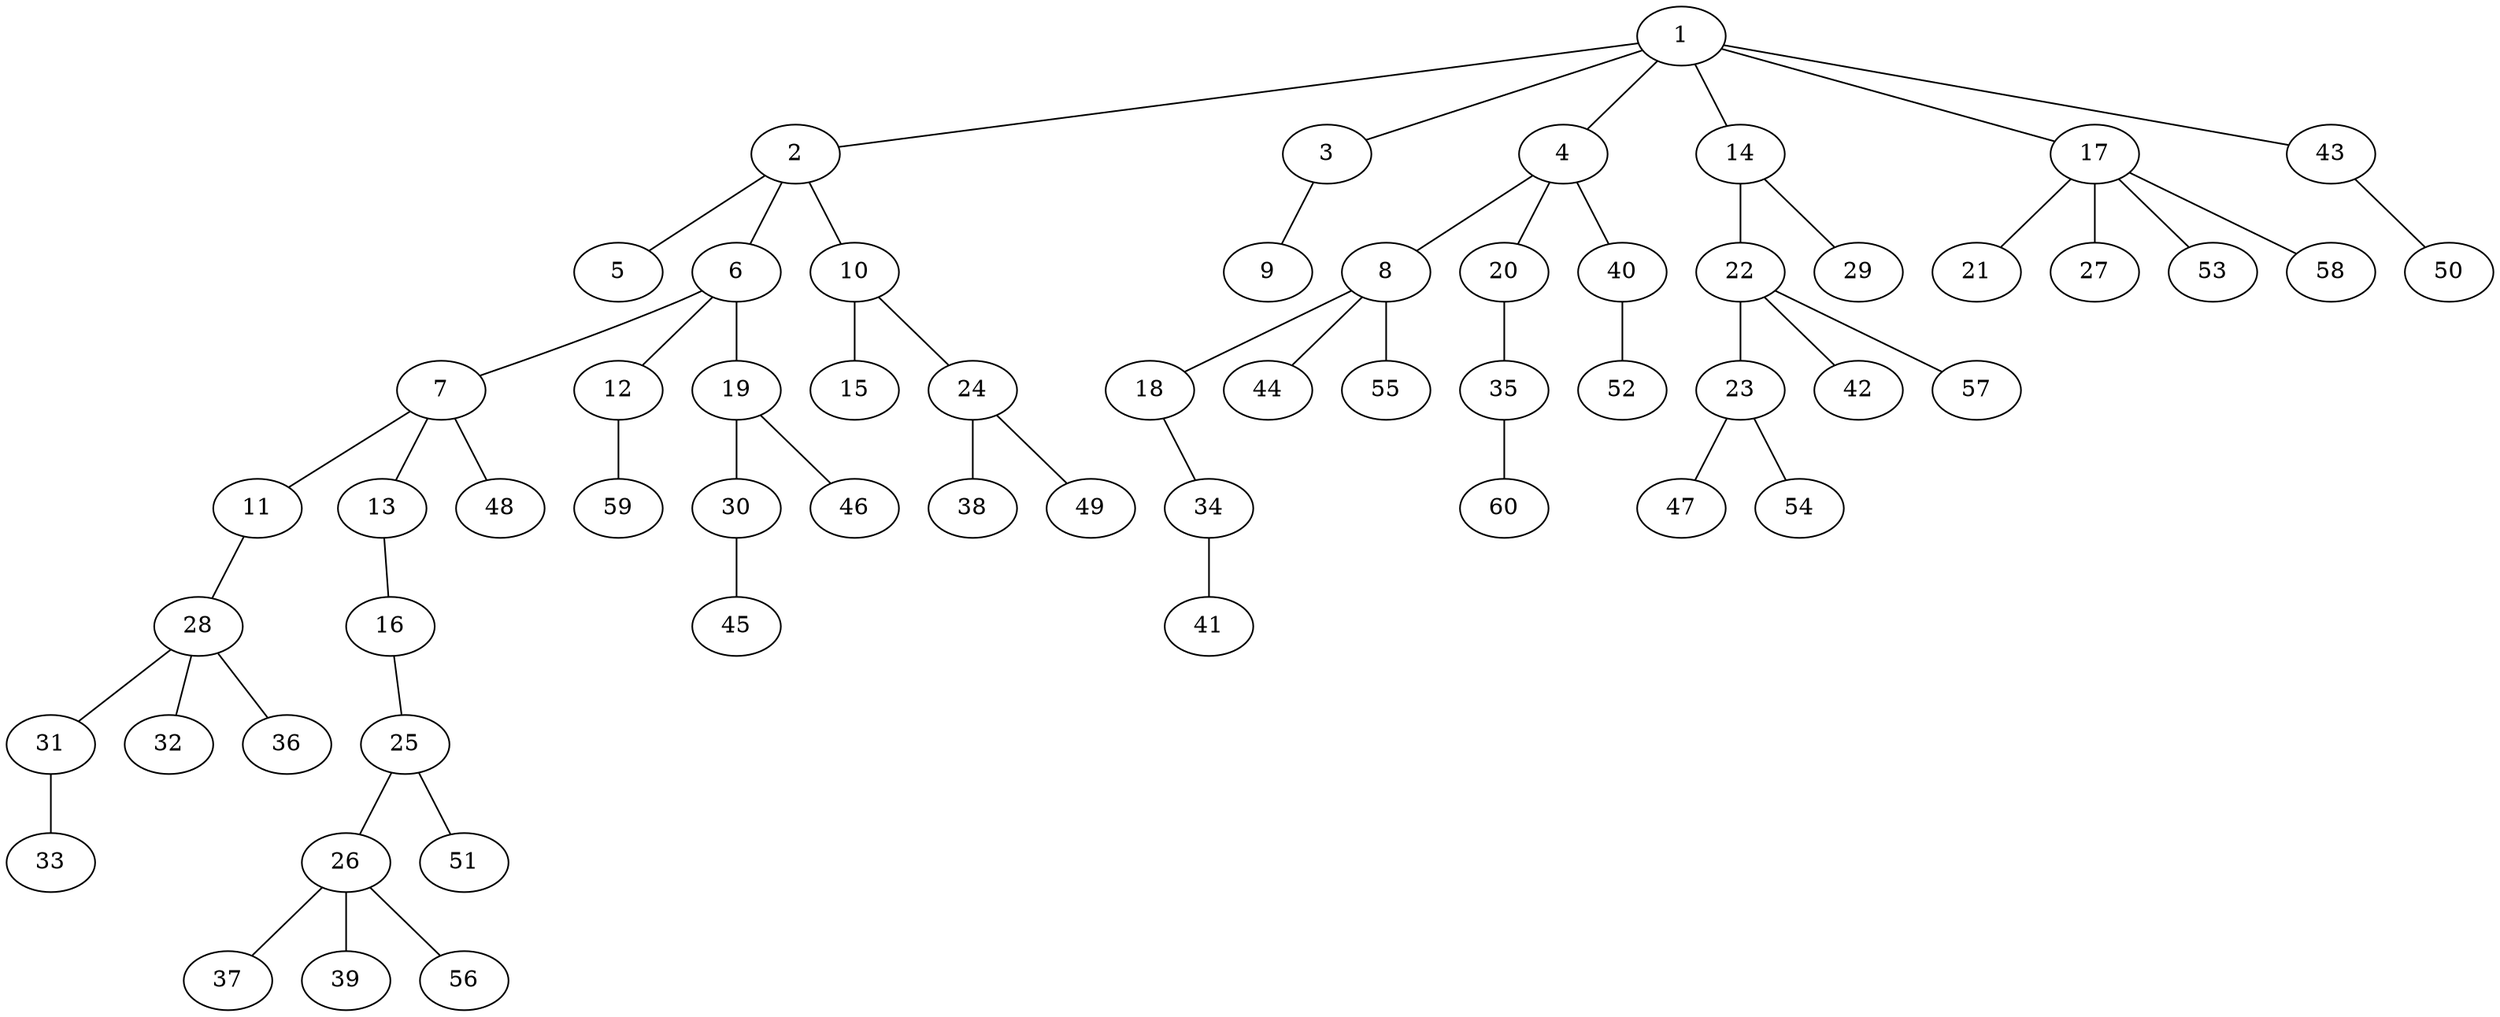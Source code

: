 graph graphname {1--2
1--3
1--4
1--14
1--17
1--43
2--5
2--6
2--10
3--9
4--8
4--20
4--40
6--7
6--12
6--19
7--11
7--13
7--48
8--18
8--44
8--55
10--15
10--24
11--28
12--59
13--16
14--22
14--29
16--25
17--21
17--27
17--53
17--58
18--34
19--30
19--46
20--35
22--23
22--42
22--57
23--47
23--54
24--38
24--49
25--26
25--51
26--37
26--39
26--56
28--31
28--32
28--36
30--45
31--33
34--41
35--60
40--52
43--50
}